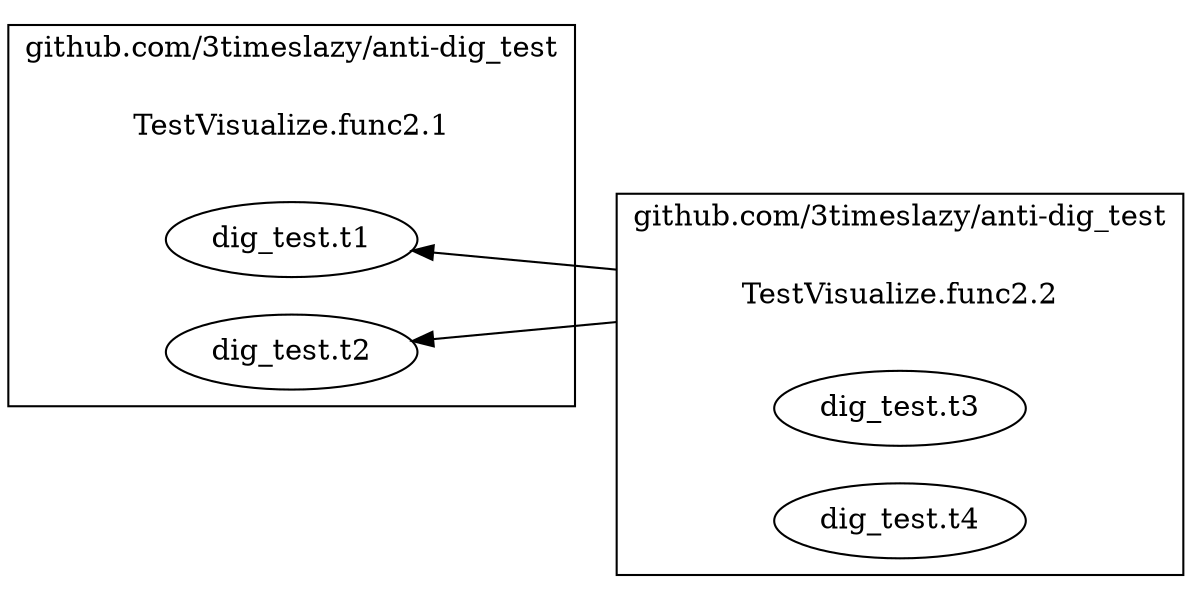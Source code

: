 digraph {
	rankdir=RL;
	graph [compound=true];
	
		subgraph cluster_0 {
			label = "github.com/3timeslazy/anti-dig_test";
			constructor_0 [shape=plaintext label="TestVisualize.func2.1"];
			
			"dig_test.t1" [label=<dig_test.t1>];
			"dig_test.t2" [label=<dig_test.t2>];
			
		}
		
		
		subgraph cluster_1 {
			label = "github.com/3timeslazy/anti-dig_test";
			constructor_1 [shape=plaintext label="TestVisualize.func2.2"];
			
			"dig_test.t3" [label=<dig_test.t3>];
			"dig_test.t4" [label=<dig_test.t4>];
			
		}
		
			constructor_1 -> "dig_test.t1" [ltail=cluster_1];
		
			constructor_1 -> "dig_test.t2" [ltail=cluster_1];
		
		
	
}